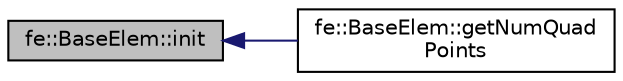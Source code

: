 digraph "fe::BaseElem::init"
{
  edge [fontname="Helvetica",fontsize="10",labelfontname="Helvetica",labelfontsize="10"];
  node [fontname="Helvetica",fontsize="10",shape=record];
  rankdir="LR";
  Node45 [label="fe::BaseElem::init",height=0.2,width=0.4,color="black", fillcolor="grey75", style="filled", fontcolor="black"];
  Node45 -> Node46 [dir="back",color="midnightblue",fontsize="10",style="solid",fontname="Helvetica"];
  Node46 [label="fe::BaseElem::getNumQuad\lPoints",height=0.2,width=0.4,color="black", fillcolor="white", style="filled",URL="$classfe_1_1BaseElem.html#a96fb54d9aca45e987c163e95242ceb8f",tooltip="Get number of quadrature points in the data. "];
}
